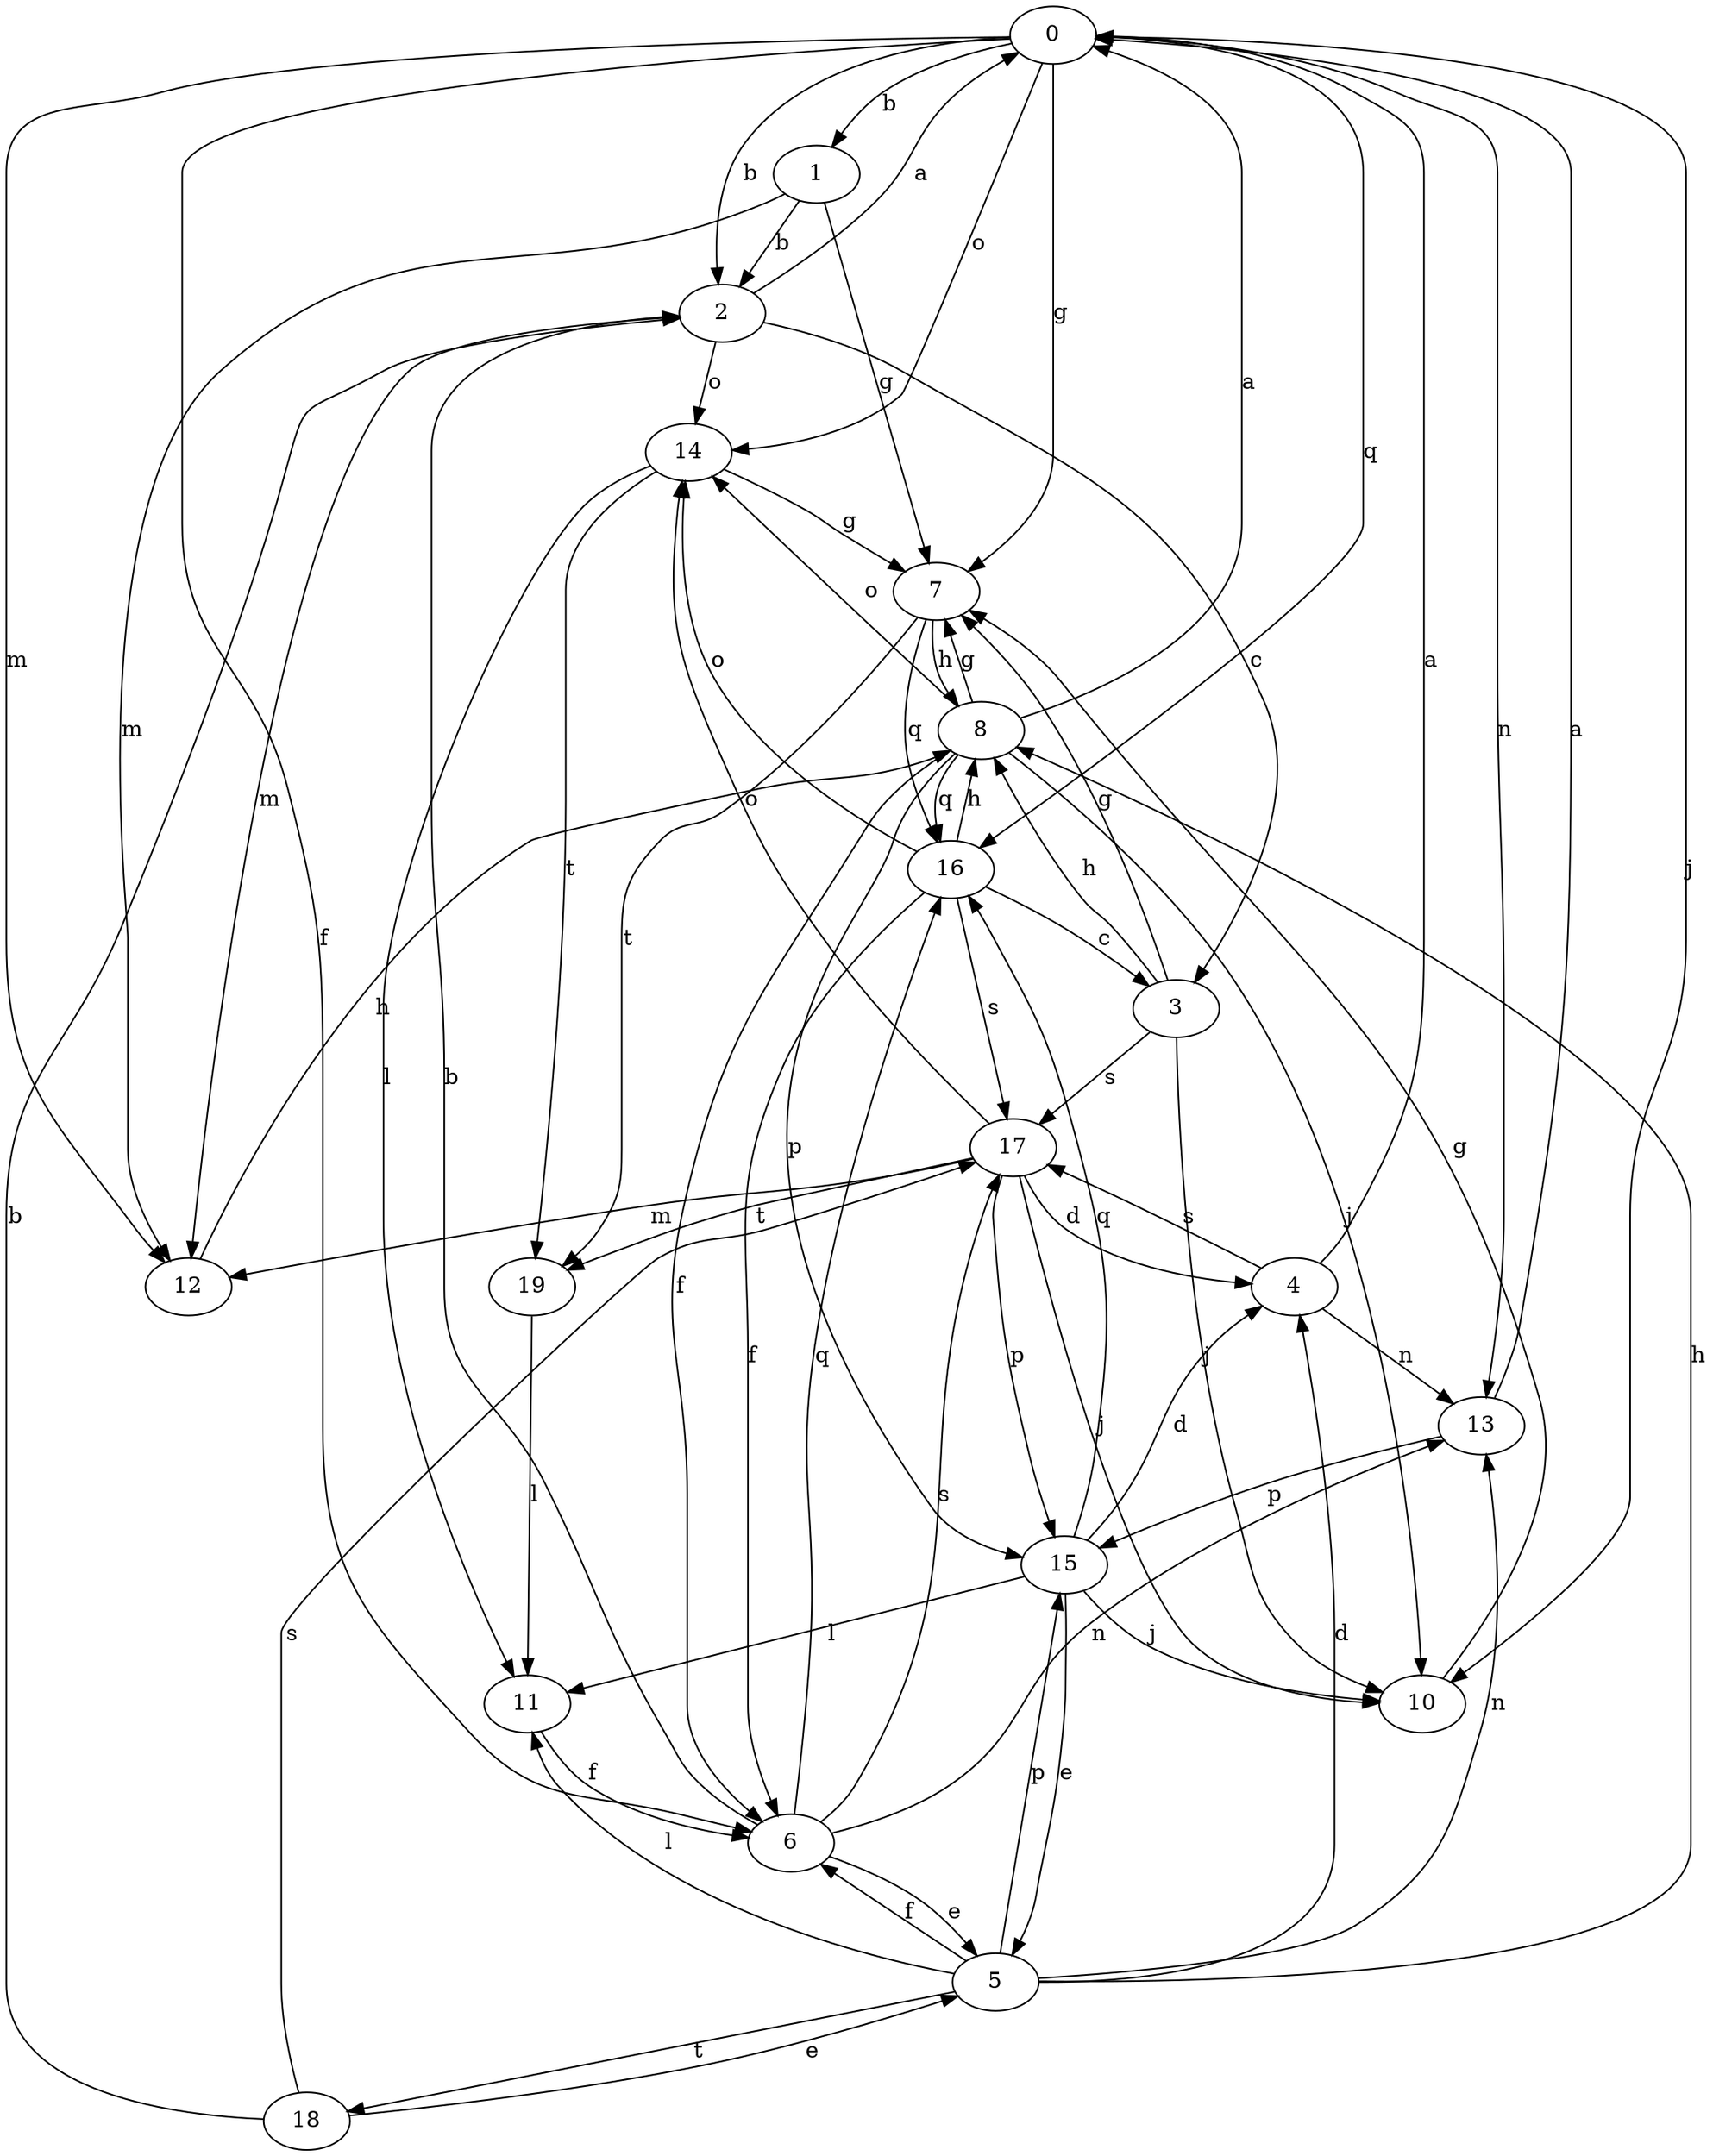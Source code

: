 strict digraph  {
0;
1;
2;
3;
4;
5;
6;
7;
8;
10;
11;
12;
13;
14;
15;
16;
17;
18;
19;
0 -> 1  [label=b];
0 -> 2  [label=b];
0 -> 6  [label=f];
0 -> 7  [label=g];
0 -> 10  [label=j];
0 -> 12  [label=m];
0 -> 13  [label=n];
0 -> 14  [label=o];
0 -> 16  [label=q];
1 -> 2  [label=b];
1 -> 7  [label=g];
1 -> 12  [label=m];
2 -> 0  [label=a];
2 -> 3  [label=c];
2 -> 12  [label=m];
2 -> 14  [label=o];
3 -> 7  [label=g];
3 -> 8  [label=h];
3 -> 10  [label=j];
3 -> 17  [label=s];
4 -> 0  [label=a];
4 -> 13  [label=n];
4 -> 17  [label=s];
5 -> 4  [label=d];
5 -> 6  [label=f];
5 -> 8  [label=h];
5 -> 11  [label=l];
5 -> 13  [label=n];
5 -> 15  [label=p];
5 -> 18  [label=t];
6 -> 2  [label=b];
6 -> 5  [label=e];
6 -> 13  [label=n];
6 -> 16  [label=q];
6 -> 17  [label=s];
7 -> 8  [label=h];
7 -> 16  [label=q];
7 -> 19  [label=t];
8 -> 0  [label=a];
8 -> 6  [label=f];
8 -> 7  [label=g];
8 -> 10  [label=j];
8 -> 14  [label=o];
8 -> 15  [label=p];
8 -> 16  [label=q];
10 -> 7  [label=g];
11 -> 6  [label=f];
12 -> 8  [label=h];
13 -> 0  [label=a];
13 -> 15  [label=p];
14 -> 7  [label=g];
14 -> 11  [label=l];
14 -> 19  [label=t];
15 -> 4  [label=d];
15 -> 5  [label=e];
15 -> 10  [label=j];
15 -> 11  [label=l];
15 -> 16  [label=q];
16 -> 3  [label=c];
16 -> 6  [label=f];
16 -> 8  [label=h];
16 -> 14  [label=o];
16 -> 17  [label=s];
17 -> 4  [label=d];
17 -> 10  [label=j];
17 -> 12  [label=m];
17 -> 14  [label=o];
17 -> 15  [label=p];
17 -> 19  [label=t];
18 -> 2  [label=b];
18 -> 5  [label=e];
18 -> 17  [label=s];
19 -> 11  [label=l];
}
